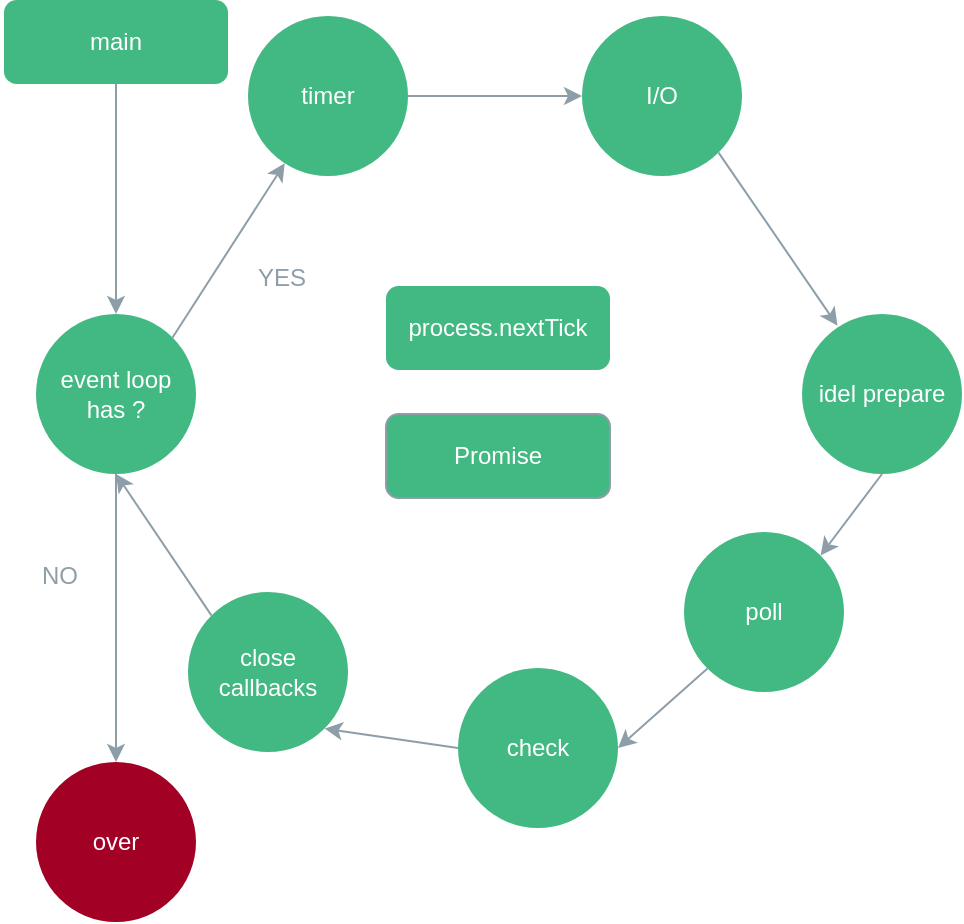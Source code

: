 <mxfile scale="3" border="0">
    <diagram id="s0vr5e-pk5qFEAv_qfwK" name="第 1 页">
        <mxGraphModel dx="647" dy="519" grid="0" gridSize="10" guides="1" tooltips="1" connect="1" arrows="1" fold="1" page="1" pageScale="1" pageWidth="827" pageHeight="1169" background="none" math="0" shadow="0">
            <root>
                <mxCell id="0"/>
                <mxCell id="1" parent="0"/>
                <mxCell id="4" style="edgeStyle=none;html=1;exitX=0.5;exitY=1;exitDx=0;exitDy=0;entryX=0.5;entryY=0;entryDx=0;entryDy=0;strokeColor=#8E9EA9;fontColor=#8E9EA9;" parent="1" source="2" target="3" edge="1">
                    <mxGeometry relative="1" as="geometry"/>
                </mxCell>
                <mxCell id="2" value="main" style="rounded=1;whiteSpace=wrap;html=1;strokeColor=none;fontColor=#FFFFFF;fillColor=#42B883;" parent="1" vertex="1">
                    <mxGeometry x="131" y="36" width="112" height="42" as="geometry"/>
                </mxCell>
                <mxCell id="6" style="edgeStyle=none;html=1;exitX=0.5;exitY=1;exitDx=0;exitDy=0;strokeColor=#8E9EA9;fontColor=#8E9EA9;" parent="1" source="3" target="5" edge="1">
                    <mxGeometry relative="1" as="geometry"/>
                </mxCell>
                <mxCell id="15" style="edgeStyle=none;html=1;exitX=1;exitY=0;exitDx=0;exitDy=0;strokeColor=#8E9EA9;fontColor=#8E9EA9;" parent="1" source="3" target="7" edge="1">
                    <mxGeometry relative="1" as="geometry"/>
                </mxCell>
                <mxCell id="3" value="event loop&lt;br&gt;has ?" style="ellipse;whiteSpace=wrap;html=1;aspect=fixed;strokeColor=none;fontColor=#FFFFFF;fillColor=#42B883;" parent="1" vertex="1">
                    <mxGeometry x="147" y="193" width="80" height="80" as="geometry"/>
                </mxCell>
                <mxCell id="5" value="over" style="ellipse;whiteSpace=wrap;html=1;aspect=fixed;strokeColor=none;fontColor=#ffffff;fillColor=#a20025;" parent="1" vertex="1">
                    <mxGeometry x="147" y="417" width="80" height="80" as="geometry"/>
                </mxCell>
                <mxCell id="16" style="edgeStyle=none;html=1;exitX=1;exitY=0.5;exitDx=0;exitDy=0;entryX=0;entryY=0.5;entryDx=0;entryDy=0;strokeColor=#8E9EA9;fontColor=#8E9EA9;" parent="1" source="7" target="8" edge="1">
                    <mxGeometry relative="1" as="geometry"/>
                </mxCell>
                <mxCell id="7" value="timer" style="ellipse;whiteSpace=wrap;html=1;aspect=fixed;strokeColor=none;fontColor=#FFFFFF;fillColor=#42B883;" parent="1" vertex="1">
                    <mxGeometry x="253" y="44" width="80" height="80" as="geometry"/>
                </mxCell>
                <mxCell id="17" style="edgeStyle=none;html=1;exitX=1;exitY=1;exitDx=0;exitDy=0;entryX=0.222;entryY=0.074;entryDx=0;entryDy=0;entryPerimeter=0;strokeColor=#8E9EA9;fontColor=#8E9EA9;" parent="1" source="8" target="9" edge="1">
                    <mxGeometry relative="1" as="geometry"/>
                </mxCell>
                <mxCell id="8" value="I/O" style="ellipse;whiteSpace=wrap;html=1;aspect=fixed;strokeColor=none;fontColor=#FFFFFF;fillColor=#42B883;" parent="1" vertex="1">
                    <mxGeometry x="420" y="44" width="80" height="80" as="geometry"/>
                </mxCell>
                <mxCell id="18" style="edgeStyle=none;html=1;exitX=0.5;exitY=1;exitDx=0;exitDy=0;entryX=1;entryY=0;entryDx=0;entryDy=0;strokeColor=#8E9EA9;fontColor=#8E9EA9;" parent="1" source="9" target="10" edge="1">
                    <mxGeometry relative="1" as="geometry"/>
                </mxCell>
                <mxCell id="9" value="idel prepare" style="ellipse;whiteSpace=wrap;html=1;aspect=fixed;strokeColor=none;fontColor=#FFFFFF;fillColor=#42B883;" parent="1" vertex="1">
                    <mxGeometry x="530" y="193" width="80" height="80" as="geometry"/>
                </mxCell>
                <mxCell id="19" style="edgeStyle=none;html=1;exitX=0;exitY=1;exitDx=0;exitDy=0;entryX=1;entryY=0.5;entryDx=0;entryDy=0;strokeColor=#8E9EA9;fontColor=#8E9EA9;" parent="1" source="10" target="11" edge="1">
                    <mxGeometry relative="1" as="geometry"/>
                </mxCell>
                <mxCell id="10" value="poll" style="ellipse;whiteSpace=wrap;html=1;aspect=fixed;strokeColor=none;fontColor=#FFFFFF;fillColor=#42B883;" parent="1" vertex="1">
                    <mxGeometry x="471" y="302" width="80" height="80" as="geometry"/>
                </mxCell>
                <mxCell id="20" style="edgeStyle=none;html=1;exitX=0;exitY=0.5;exitDx=0;exitDy=0;entryX=1;entryY=1;entryDx=0;entryDy=0;strokeColor=#8E9EA9;fontColor=#8E9EA9;" parent="1" source="11" target="12" edge="1">
                    <mxGeometry relative="1" as="geometry"/>
                </mxCell>
                <mxCell id="11" value="check" style="ellipse;whiteSpace=wrap;html=1;aspect=fixed;strokeColor=none;fontColor=#FFFFFF;fillColor=#42B883;" parent="1" vertex="1">
                    <mxGeometry x="358" y="370" width="80" height="80" as="geometry"/>
                </mxCell>
                <mxCell id="21" style="edgeStyle=none;html=1;exitX=0;exitY=0;exitDx=0;exitDy=0;entryX=0.5;entryY=1;entryDx=0;entryDy=0;strokeColor=#8E9EA9;fontColor=#8E9EA9;" parent="1" source="12" target="3" edge="1">
                    <mxGeometry relative="1" as="geometry"/>
                </mxCell>
                <mxCell id="12" value="close&lt;br&gt;callbacks" style="ellipse;whiteSpace=wrap;html=1;aspect=fixed;strokeColor=none;fontColor=#FFFFFF;fillColor=#42B883;" parent="1" vertex="1">
                    <mxGeometry x="223" y="332" width="80" height="80" as="geometry"/>
                </mxCell>
                <mxCell id="22" value="YES" style="text;strokeColor=none;align=center;fillColor=none;html=1;verticalAlign=middle;whiteSpace=wrap;rounded=0;fontColor=#8E9EA9;" parent="1" vertex="1">
                    <mxGeometry x="240" y="163" width="60" height="24" as="geometry"/>
                </mxCell>
                <mxCell id="23" value="NO" style="text;strokeColor=none;align=center;fillColor=none;html=1;verticalAlign=middle;whiteSpace=wrap;rounded=0;fontColor=#8E9EA9;" parent="1" vertex="1">
                    <mxGeometry x="129" y="312" width="60" height="24" as="geometry"/>
                </mxCell>
                <mxCell id="24" value="process.nextTick" style="rounded=1;whiteSpace=wrap;html=1;strokeColor=none;fontColor=#FFFFFF;fillColor=#42B883;" parent="1" vertex="1">
                    <mxGeometry x="322" y="179" width="112" height="42" as="geometry"/>
                </mxCell>
                <mxCell id="25" value="Promise" style="rounded=1;whiteSpace=wrap;html=1;strokeColor=#8E9EA9;fontColor=#FFFFFF;fillColor=#42B883;" parent="1" vertex="1">
                    <mxGeometry x="322" y="243" width="112" height="42" as="geometry"/>
                </mxCell>
            </root>
        </mxGraphModel>
    </diagram>
</mxfile>